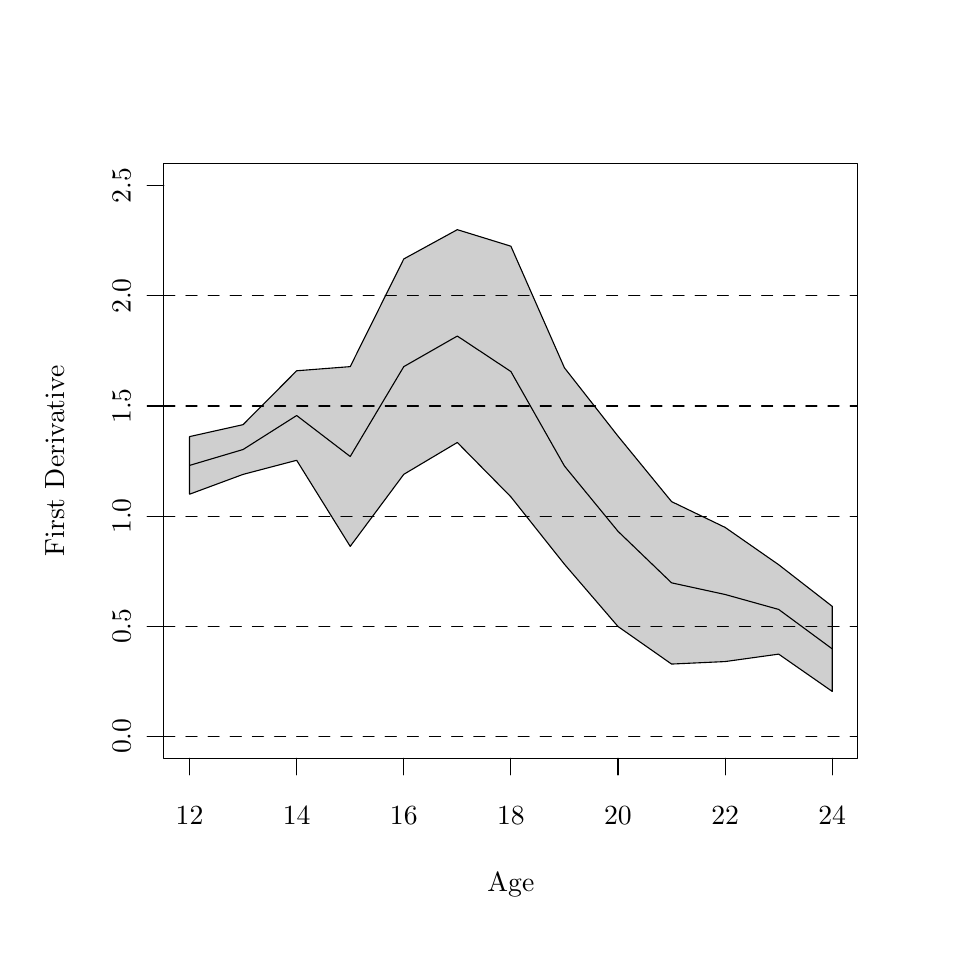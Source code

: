 % Created by tikzDevice version 0.6.1 on 2011-11-07 09:57:25
% !TEX encoding = UTF-8 Unicode
\begin{tikzpicture}[x=1pt,y=1pt]
\definecolor[named]{drawColor}{rgb}{0.00,0.00,0.00}
\definecolor[named]{fillColor}{rgb}{1.00,1.00,1.00}
\fill[color=fillColor,] (0,0) rectangle (325.21,325.21);
\begin{scope}
\path[clip] ( 49.20, 61.20) rectangle (300.01,276.01);
\definecolor[named]{drawColor}{rgb}{0.18,0.00,0.33}
\definecolor[named]{drawColor}{rgb}{0.00,0.00,0.00}

\draw[color=drawColor,line cap=round,line join=round,fill opacity=0.00,] ( 58.49,167.03) --
	( 77.84,172.78) --
	( 97.20,185.06) --
	(116.55,170.25) --
	(135.90,202.72) --
	(155.25,213.77) --
	(174.61,200.95) --
	(193.96,166.81) --
	(213.31,143.22) --
	(232.67,124.60) --
	(252.02,120.39) --
	(271.37,114.99) --
	(290.73,100.73);
\end{scope}
\begin{scope}
\path[clip] (  0.00,  0.00) rectangle (325.21,325.21);
\definecolor[named]{drawColor}{rgb}{0.18,0.00,0.33}
\definecolor[named]{drawColor}{rgb}{0.00,0.00,0.00}

\draw[color=drawColor,line cap=round,line join=round,fill opacity=0.00,] ( 58.49, 61.20) -- (290.73, 61.20);

\draw[color=drawColor,line cap=round,line join=round,fill opacity=0.00,] ( 58.49, 61.20) -- ( 58.49, 55.20);

\draw[color=drawColor,line cap=round,line join=round,fill opacity=0.00,] ( 97.20, 61.20) -- ( 97.20, 55.20);

\draw[color=drawColor,line cap=round,line join=round,fill opacity=0.00,] (135.90, 61.20) -- (135.90, 55.20);

\draw[color=drawColor,line cap=round,line join=round,fill opacity=0.00,] (174.61, 61.20) -- (174.61, 55.20);

\draw[color=drawColor,line cap=round,line join=round,fill opacity=0.00,] (213.31, 61.20) -- (213.31, 55.20);

\draw[color=drawColor,line cap=round,line join=round,fill opacity=0.00,] (252.02, 61.20) -- (252.02, 55.20);

\draw[color=drawColor,line cap=round,line join=round,fill opacity=0.00,] (290.73, 61.20) -- (290.73, 55.20);

\node[color=drawColor,anchor=base,inner sep=0pt, outer sep=0pt, scale=  1.00] at ( 58.49, 37.20) {12%
};

\node[color=drawColor,anchor=base,inner sep=0pt, outer sep=0pt, scale=  1.00] at ( 97.20, 37.20) {14%
};

\node[color=drawColor,anchor=base,inner sep=0pt, outer sep=0pt, scale=  1.00] at (135.90, 37.20) {16%
};

\node[color=drawColor,anchor=base,inner sep=0pt, outer sep=0pt, scale=  1.00] at (174.61, 37.20) {18%
};

\node[color=drawColor,anchor=base,inner sep=0pt, outer sep=0pt, scale=  1.00] at (213.31, 37.20) {20%
};

\node[color=drawColor,anchor=base,inner sep=0pt, outer sep=0pt, scale=  1.00] at (252.02, 37.20) {22%
};

\node[color=drawColor,anchor=base,inner sep=0pt, outer sep=0pt, scale=  1.00] at (290.73, 37.20) {24%
};

\draw[color=drawColor,line cap=round,line join=round,fill opacity=0.00,] ( 49.20, 69.16) -- ( 49.20,268.06);

\draw[color=drawColor,line cap=round,line join=round,fill opacity=0.00,] ( 49.20, 69.16) -- ( 43.20, 69.16);

\draw[color=drawColor,line cap=round,line join=round,fill opacity=0.00,] ( 49.20,108.94) -- ( 43.20,108.94);

\draw[color=drawColor,line cap=round,line join=round,fill opacity=0.00,] ( 49.20,148.72) -- ( 43.20,148.72);

\draw[color=drawColor,line cap=round,line join=round,fill opacity=0.00,] ( 49.20,188.50) -- ( 43.20,188.50);

\draw[color=drawColor,line cap=round,line join=round,fill opacity=0.00,] ( 49.20,228.28) -- ( 43.20,228.28);

\draw[color=drawColor,line cap=round,line join=round,fill opacity=0.00,] ( 49.20,268.06) -- ( 43.20,268.06);

\node[rotate= 90.00,color=drawColor,anchor=base,inner sep=0pt, outer sep=0pt, scale=  1.00] at ( 37.20, 69.16) {0.0%
};

\node[rotate= 90.00,color=drawColor,anchor=base,inner sep=0pt, outer sep=0pt, scale=  1.00] at ( 37.20,108.94) {0.5%
};

\node[rotate= 90.00,color=drawColor,anchor=base,inner sep=0pt, outer sep=0pt, scale=  1.00] at ( 37.20,148.72) {1.0%
};

\node[rotate= 90.00,color=drawColor,anchor=base,inner sep=0pt, outer sep=0pt, scale=  1.00] at ( 37.20,188.50) {1.5%
};

\node[rotate= 90.00,color=drawColor,anchor=base,inner sep=0pt, outer sep=0pt, scale=  1.00] at ( 37.20,228.28) {2.0%
};

\node[rotate= 90.00,color=drawColor,anchor=base,inner sep=0pt, outer sep=0pt, scale=  1.00] at ( 37.20,268.06) {2.5%
};

\draw[color=drawColor,line cap=round,line join=round,fill opacity=0.00,] ( 49.20, 61.20) --
	(300.01, 61.20) --
	(300.01,276.01) --
	( 49.20,276.01) --
	( 49.20, 61.20);
\end{scope}
\begin{scope}
\path[clip] (  0.00,  0.00) rectangle (325.21,325.21);
\definecolor[named]{drawColor}{rgb}{0.18,0.00,0.33}
\definecolor[named]{drawColor}{rgb}{0.00,0.00,0.00}

\node[color=drawColor,anchor=base,inner sep=0pt, outer sep=0pt, scale=  1.00] at (174.61, 13.20) {Age%
};

\node[rotate= 90.00,color=drawColor,anchor=base,inner sep=0pt, outer sep=0pt, scale=  1.00] at ( 13.20,168.61) {First Derivative%
};
\end{scope}
\begin{scope}
\path[clip] ( 49.20, 61.20) rectangle (300.01,276.01);
\definecolor[named]{drawColor}{rgb}{0.18,0.00,0.33}
\definecolor[named]{drawColor}{rgb}{0.00,0.00,0.00}
\definecolor[named]{fillColor}{rgb}{0.00,0.00,0.00}

\draw[color=drawColor,line cap=round,line join=round,fill=fillColor,fill opacity=0.19,] ( 58.49,156.62) --
	( 77.84,163.79) --
	( 97.20,168.88) --
	(116.55,137.77) --
	(135.90,163.80) --
	(155.25,175.32) --
	(174.61,155.66) --
	(193.96,131.32) --
	(213.31,108.82) --
	(232.67, 95.25) --
	(252.02, 96.15) --
	(271.37, 98.84) --
	(290.73, 85.36) --
	(290.73,116.10) --
	(271.37,131.15) --
	(252.02,144.63) --
	(232.67,153.95) --
	(213.31,177.61) --
	(193.96,202.30) --
	(174.61,246.24) --
	(155.25,252.22) --
	(135.90,241.63) --
	(116.55,202.73) --
	( 97.20,201.23) --
	( 77.84,181.76) --
	( 58.49,177.44) --
	cycle;

\draw[color=drawColor,dash pattern=on 4pt off 4pt ,line cap=round,line join=round,fill opacity=0.00,] ( 49.20, 69.16) -- (300.01, 69.16);

\draw[color=drawColor,dash pattern=on 4pt off 4pt ,line cap=round,line join=round,fill opacity=0.00,] ( 49.20,108.94) -- (300.01,108.94);

\draw[color=drawColor,dash pattern=on 4pt off 4pt ,line cap=round,line join=round,fill opacity=0.00,] ( 49.20,148.72) -- (300.01,148.72);

\draw[color=drawColor,dash pattern=on 4pt off 4pt ,line cap=round,line join=round,fill opacity=0.00,] ( 49.20,188.50) -- (300.01,188.50);

\draw[color=drawColor,dash pattern=on 4pt off 4pt ,line cap=round,line join=round,fill opacity=0.00,] ( 49.20,228.28) -- (300.01,228.28);
\end{scope}
\end{tikzpicture}
